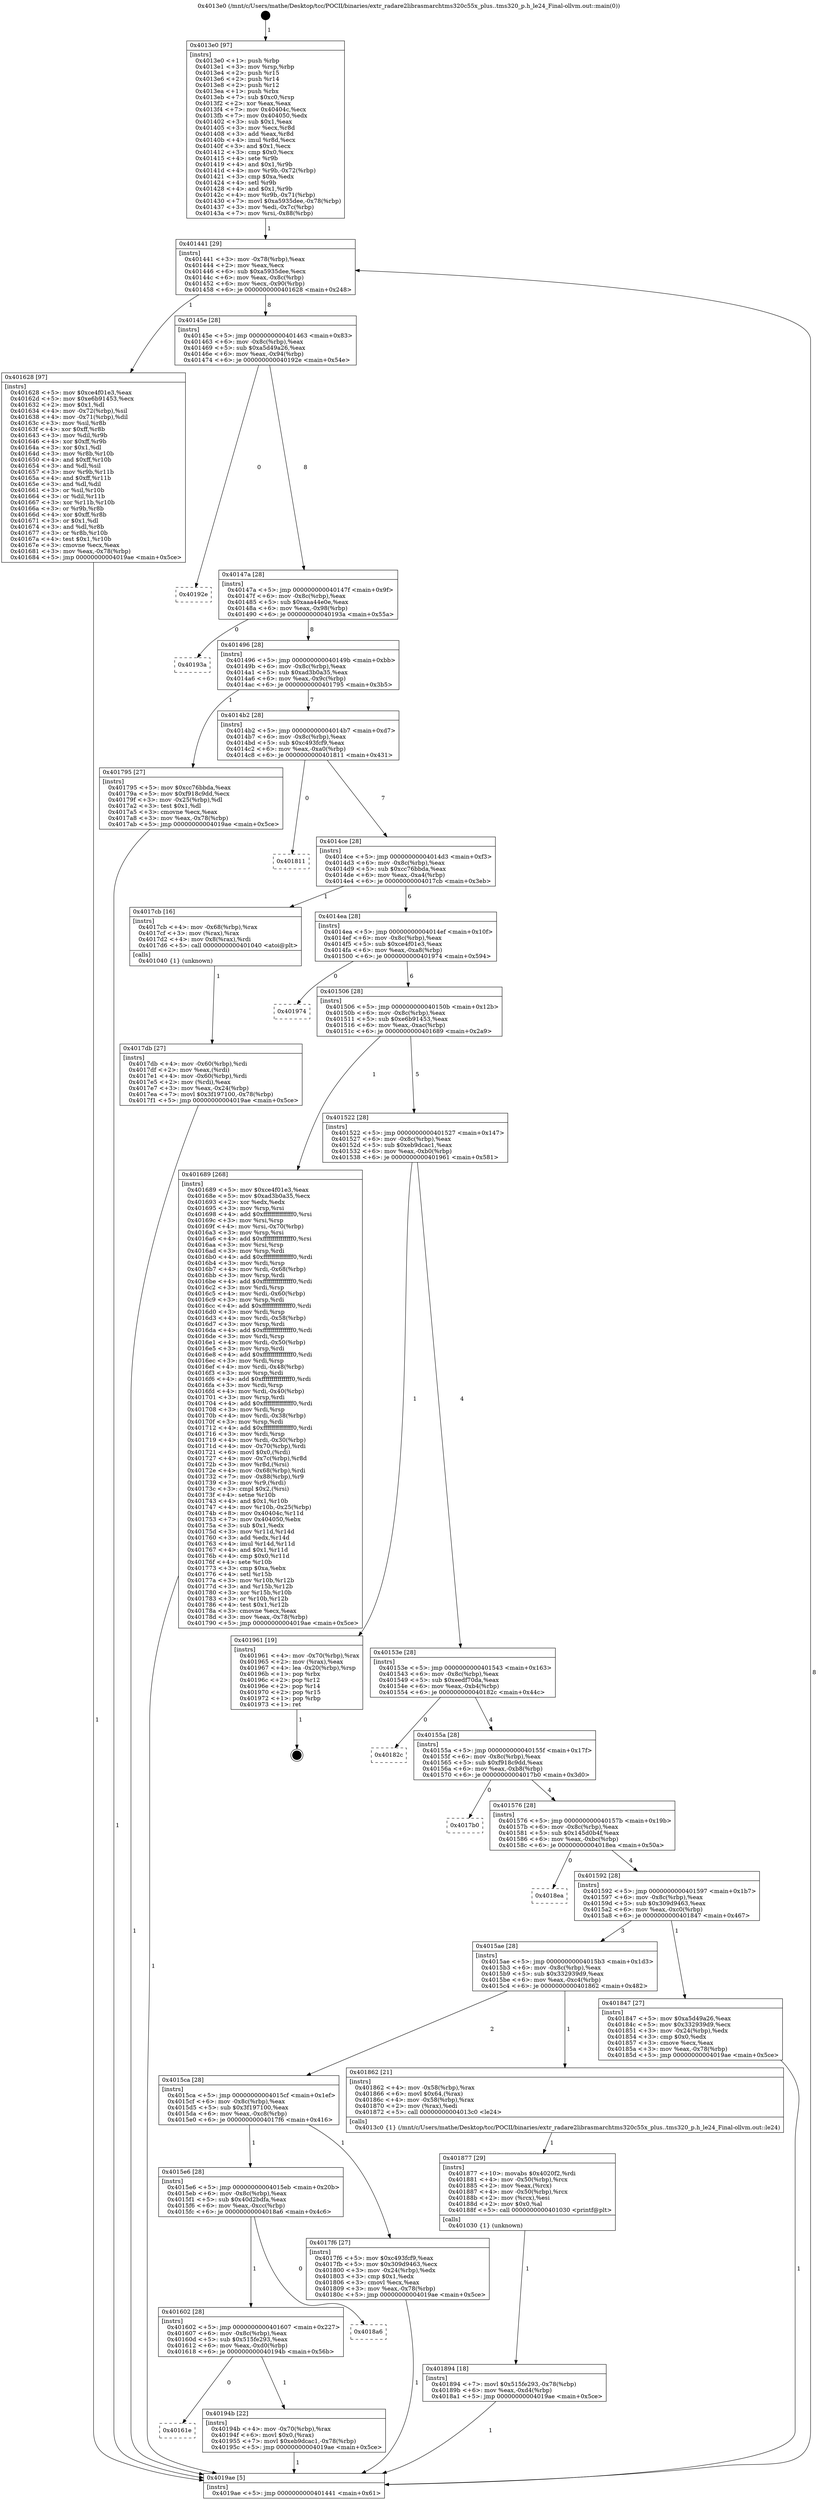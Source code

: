 digraph "0x4013e0" {
  label = "0x4013e0 (/mnt/c/Users/mathe/Desktop/tcc/POCII/binaries/extr_radare2librasmarchtms320c55x_plus..tms320_p.h_le24_Final-ollvm.out::main(0))"
  labelloc = "t"
  node[shape=record]

  Entry [label="",width=0.3,height=0.3,shape=circle,fillcolor=black,style=filled]
  "0x401441" [label="{
     0x401441 [29]\l
     | [instrs]\l
     &nbsp;&nbsp;0x401441 \<+3\>: mov -0x78(%rbp),%eax\l
     &nbsp;&nbsp;0x401444 \<+2\>: mov %eax,%ecx\l
     &nbsp;&nbsp;0x401446 \<+6\>: sub $0xa5935dee,%ecx\l
     &nbsp;&nbsp;0x40144c \<+6\>: mov %eax,-0x8c(%rbp)\l
     &nbsp;&nbsp;0x401452 \<+6\>: mov %ecx,-0x90(%rbp)\l
     &nbsp;&nbsp;0x401458 \<+6\>: je 0000000000401628 \<main+0x248\>\l
  }"]
  "0x401628" [label="{
     0x401628 [97]\l
     | [instrs]\l
     &nbsp;&nbsp;0x401628 \<+5\>: mov $0xce4f01e3,%eax\l
     &nbsp;&nbsp;0x40162d \<+5\>: mov $0xe6b91453,%ecx\l
     &nbsp;&nbsp;0x401632 \<+2\>: mov $0x1,%dl\l
     &nbsp;&nbsp;0x401634 \<+4\>: mov -0x72(%rbp),%sil\l
     &nbsp;&nbsp;0x401638 \<+4\>: mov -0x71(%rbp),%dil\l
     &nbsp;&nbsp;0x40163c \<+3\>: mov %sil,%r8b\l
     &nbsp;&nbsp;0x40163f \<+4\>: xor $0xff,%r8b\l
     &nbsp;&nbsp;0x401643 \<+3\>: mov %dil,%r9b\l
     &nbsp;&nbsp;0x401646 \<+4\>: xor $0xff,%r9b\l
     &nbsp;&nbsp;0x40164a \<+3\>: xor $0x1,%dl\l
     &nbsp;&nbsp;0x40164d \<+3\>: mov %r8b,%r10b\l
     &nbsp;&nbsp;0x401650 \<+4\>: and $0xff,%r10b\l
     &nbsp;&nbsp;0x401654 \<+3\>: and %dl,%sil\l
     &nbsp;&nbsp;0x401657 \<+3\>: mov %r9b,%r11b\l
     &nbsp;&nbsp;0x40165a \<+4\>: and $0xff,%r11b\l
     &nbsp;&nbsp;0x40165e \<+3\>: and %dl,%dil\l
     &nbsp;&nbsp;0x401661 \<+3\>: or %sil,%r10b\l
     &nbsp;&nbsp;0x401664 \<+3\>: or %dil,%r11b\l
     &nbsp;&nbsp;0x401667 \<+3\>: xor %r11b,%r10b\l
     &nbsp;&nbsp;0x40166a \<+3\>: or %r9b,%r8b\l
     &nbsp;&nbsp;0x40166d \<+4\>: xor $0xff,%r8b\l
     &nbsp;&nbsp;0x401671 \<+3\>: or $0x1,%dl\l
     &nbsp;&nbsp;0x401674 \<+3\>: and %dl,%r8b\l
     &nbsp;&nbsp;0x401677 \<+3\>: or %r8b,%r10b\l
     &nbsp;&nbsp;0x40167a \<+4\>: test $0x1,%r10b\l
     &nbsp;&nbsp;0x40167e \<+3\>: cmovne %ecx,%eax\l
     &nbsp;&nbsp;0x401681 \<+3\>: mov %eax,-0x78(%rbp)\l
     &nbsp;&nbsp;0x401684 \<+5\>: jmp 00000000004019ae \<main+0x5ce\>\l
  }"]
  "0x40145e" [label="{
     0x40145e [28]\l
     | [instrs]\l
     &nbsp;&nbsp;0x40145e \<+5\>: jmp 0000000000401463 \<main+0x83\>\l
     &nbsp;&nbsp;0x401463 \<+6\>: mov -0x8c(%rbp),%eax\l
     &nbsp;&nbsp;0x401469 \<+5\>: sub $0xa5d49a26,%eax\l
     &nbsp;&nbsp;0x40146e \<+6\>: mov %eax,-0x94(%rbp)\l
     &nbsp;&nbsp;0x401474 \<+6\>: je 000000000040192e \<main+0x54e\>\l
  }"]
  "0x4019ae" [label="{
     0x4019ae [5]\l
     | [instrs]\l
     &nbsp;&nbsp;0x4019ae \<+5\>: jmp 0000000000401441 \<main+0x61\>\l
  }"]
  "0x4013e0" [label="{
     0x4013e0 [97]\l
     | [instrs]\l
     &nbsp;&nbsp;0x4013e0 \<+1\>: push %rbp\l
     &nbsp;&nbsp;0x4013e1 \<+3\>: mov %rsp,%rbp\l
     &nbsp;&nbsp;0x4013e4 \<+2\>: push %r15\l
     &nbsp;&nbsp;0x4013e6 \<+2\>: push %r14\l
     &nbsp;&nbsp;0x4013e8 \<+2\>: push %r12\l
     &nbsp;&nbsp;0x4013ea \<+1\>: push %rbx\l
     &nbsp;&nbsp;0x4013eb \<+7\>: sub $0xc0,%rsp\l
     &nbsp;&nbsp;0x4013f2 \<+2\>: xor %eax,%eax\l
     &nbsp;&nbsp;0x4013f4 \<+7\>: mov 0x40404c,%ecx\l
     &nbsp;&nbsp;0x4013fb \<+7\>: mov 0x404050,%edx\l
     &nbsp;&nbsp;0x401402 \<+3\>: sub $0x1,%eax\l
     &nbsp;&nbsp;0x401405 \<+3\>: mov %ecx,%r8d\l
     &nbsp;&nbsp;0x401408 \<+3\>: add %eax,%r8d\l
     &nbsp;&nbsp;0x40140b \<+4\>: imul %r8d,%ecx\l
     &nbsp;&nbsp;0x40140f \<+3\>: and $0x1,%ecx\l
     &nbsp;&nbsp;0x401412 \<+3\>: cmp $0x0,%ecx\l
     &nbsp;&nbsp;0x401415 \<+4\>: sete %r9b\l
     &nbsp;&nbsp;0x401419 \<+4\>: and $0x1,%r9b\l
     &nbsp;&nbsp;0x40141d \<+4\>: mov %r9b,-0x72(%rbp)\l
     &nbsp;&nbsp;0x401421 \<+3\>: cmp $0xa,%edx\l
     &nbsp;&nbsp;0x401424 \<+4\>: setl %r9b\l
     &nbsp;&nbsp;0x401428 \<+4\>: and $0x1,%r9b\l
     &nbsp;&nbsp;0x40142c \<+4\>: mov %r9b,-0x71(%rbp)\l
     &nbsp;&nbsp;0x401430 \<+7\>: movl $0xa5935dee,-0x78(%rbp)\l
     &nbsp;&nbsp;0x401437 \<+3\>: mov %edi,-0x7c(%rbp)\l
     &nbsp;&nbsp;0x40143a \<+7\>: mov %rsi,-0x88(%rbp)\l
  }"]
  Exit [label="",width=0.3,height=0.3,shape=circle,fillcolor=black,style=filled,peripheries=2]
  "0x40192e" [label="{
     0x40192e\l
  }", style=dashed]
  "0x40147a" [label="{
     0x40147a [28]\l
     | [instrs]\l
     &nbsp;&nbsp;0x40147a \<+5\>: jmp 000000000040147f \<main+0x9f\>\l
     &nbsp;&nbsp;0x40147f \<+6\>: mov -0x8c(%rbp),%eax\l
     &nbsp;&nbsp;0x401485 \<+5\>: sub $0xaaa44e0e,%eax\l
     &nbsp;&nbsp;0x40148a \<+6\>: mov %eax,-0x98(%rbp)\l
     &nbsp;&nbsp;0x401490 \<+6\>: je 000000000040193a \<main+0x55a\>\l
  }"]
  "0x40161e" [label="{
     0x40161e\l
  }", style=dashed]
  "0x40193a" [label="{
     0x40193a\l
  }", style=dashed]
  "0x401496" [label="{
     0x401496 [28]\l
     | [instrs]\l
     &nbsp;&nbsp;0x401496 \<+5\>: jmp 000000000040149b \<main+0xbb\>\l
     &nbsp;&nbsp;0x40149b \<+6\>: mov -0x8c(%rbp),%eax\l
     &nbsp;&nbsp;0x4014a1 \<+5\>: sub $0xad3b0a35,%eax\l
     &nbsp;&nbsp;0x4014a6 \<+6\>: mov %eax,-0x9c(%rbp)\l
     &nbsp;&nbsp;0x4014ac \<+6\>: je 0000000000401795 \<main+0x3b5\>\l
  }"]
  "0x40194b" [label="{
     0x40194b [22]\l
     | [instrs]\l
     &nbsp;&nbsp;0x40194b \<+4\>: mov -0x70(%rbp),%rax\l
     &nbsp;&nbsp;0x40194f \<+6\>: movl $0x0,(%rax)\l
     &nbsp;&nbsp;0x401955 \<+7\>: movl $0xeb9dcac1,-0x78(%rbp)\l
     &nbsp;&nbsp;0x40195c \<+5\>: jmp 00000000004019ae \<main+0x5ce\>\l
  }"]
  "0x401795" [label="{
     0x401795 [27]\l
     | [instrs]\l
     &nbsp;&nbsp;0x401795 \<+5\>: mov $0xcc76bbda,%eax\l
     &nbsp;&nbsp;0x40179a \<+5\>: mov $0xf918c9dd,%ecx\l
     &nbsp;&nbsp;0x40179f \<+3\>: mov -0x25(%rbp),%dl\l
     &nbsp;&nbsp;0x4017a2 \<+3\>: test $0x1,%dl\l
     &nbsp;&nbsp;0x4017a5 \<+3\>: cmovne %ecx,%eax\l
     &nbsp;&nbsp;0x4017a8 \<+3\>: mov %eax,-0x78(%rbp)\l
     &nbsp;&nbsp;0x4017ab \<+5\>: jmp 00000000004019ae \<main+0x5ce\>\l
  }"]
  "0x4014b2" [label="{
     0x4014b2 [28]\l
     | [instrs]\l
     &nbsp;&nbsp;0x4014b2 \<+5\>: jmp 00000000004014b7 \<main+0xd7\>\l
     &nbsp;&nbsp;0x4014b7 \<+6\>: mov -0x8c(%rbp),%eax\l
     &nbsp;&nbsp;0x4014bd \<+5\>: sub $0xc493fcf9,%eax\l
     &nbsp;&nbsp;0x4014c2 \<+6\>: mov %eax,-0xa0(%rbp)\l
     &nbsp;&nbsp;0x4014c8 \<+6\>: je 0000000000401811 \<main+0x431\>\l
  }"]
  "0x401602" [label="{
     0x401602 [28]\l
     | [instrs]\l
     &nbsp;&nbsp;0x401602 \<+5\>: jmp 0000000000401607 \<main+0x227\>\l
     &nbsp;&nbsp;0x401607 \<+6\>: mov -0x8c(%rbp),%eax\l
     &nbsp;&nbsp;0x40160d \<+5\>: sub $0x515fe293,%eax\l
     &nbsp;&nbsp;0x401612 \<+6\>: mov %eax,-0xd0(%rbp)\l
     &nbsp;&nbsp;0x401618 \<+6\>: je 000000000040194b \<main+0x56b\>\l
  }"]
  "0x401811" [label="{
     0x401811\l
  }", style=dashed]
  "0x4014ce" [label="{
     0x4014ce [28]\l
     | [instrs]\l
     &nbsp;&nbsp;0x4014ce \<+5\>: jmp 00000000004014d3 \<main+0xf3\>\l
     &nbsp;&nbsp;0x4014d3 \<+6\>: mov -0x8c(%rbp),%eax\l
     &nbsp;&nbsp;0x4014d9 \<+5\>: sub $0xcc76bbda,%eax\l
     &nbsp;&nbsp;0x4014de \<+6\>: mov %eax,-0xa4(%rbp)\l
     &nbsp;&nbsp;0x4014e4 \<+6\>: je 00000000004017cb \<main+0x3eb\>\l
  }"]
  "0x4018a6" [label="{
     0x4018a6\l
  }", style=dashed]
  "0x4017cb" [label="{
     0x4017cb [16]\l
     | [instrs]\l
     &nbsp;&nbsp;0x4017cb \<+4\>: mov -0x68(%rbp),%rax\l
     &nbsp;&nbsp;0x4017cf \<+3\>: mov (%rax),%rax\l
     &nbsp;&nbsp;0x4017d2 \<+4\>: mov 0x8(%rax),%rdi\l
     &nbsp;&nbsp;0x4017d6 \<+5\>: call 0000000000401040 \<atoi@plt\>\l
     | [calls]\l
     &nbsp;&nbsp;0x401040 \{1\} (unknown)\l
  }"]
  "0x4014ea" [label="{
     0x4014ea [28]\l
     | [instrs]\l
     &nbsp;&nbsp;0x4014ea \<+5\>: jmp 00000000004014ef \<main+0x10f\>\l
     &nbsp;&nbsp;0x4014ef \<+6\>: mov -0x8c(%rbp),%eax\l
     &nbsp;&nbsp;0x4014f5 \<+5\>: sub $0xce4f01e3,%eax\l
     &nbsp;&nbsp;0x4014fa \<+6\>: mov %eax,-0xa8(%rbp)\l
     &nbsp;&nbsp;0x401500 \<+6\>: je 0000000000401974 \<main+0x594\>\l
  }"]
  "0x401894" [label="{
     0x401894 [18]\l
     | [instrs]\l
     &nbsp;&nbsp;0x401894 \<+7\>: movl $0x515fe293,-0x78(%rbp)\l
     &nbsp;&nbsp;0x40189b \<+6\>: mov %eax,-0xd4(%rbp)\l
     &nbsp;&nbsp;0x4018a1 \<+5\>: jmp 00000000004019ae \<main+0x5ce\>\l
  }"]
  "0x401974" [label="{
     0x401974\l
  }", style=dashed]
  "0x401506" [label="{
     0x401506 [28]\l
     | [instrs]\l
     &nbsp;&nbsp;0x401506 \<+5\>: jmp 000000000040150b \<main+0x12b\>\l
     &nbsp;&nbsp;0x40150b \<+6\>: mov -0x8c(%rbp),%eax\l
     &nbsp;&nbsp;0x401511 \<+5\>: sub $0xe6b91453,%eax\l
     &nbsp;&nbsp;0x401516 \<+6\>: mov %eax,-0xac(%rbp)\l
     &nbsp;&nbsp;0x40151c \<+6\>: je 0000000000401689 \<main+0x2a9\>\l
  }"]
  "0x401877" [label="{
     0x401877 [29]\l
     | [instrs]\l
     &nbsp;&nbsp;0x401877 \<+10\>: movabs $0x4020f2,%rdi\l
     &nbsp;&nbsp;0x401881 \<+4\>: mov -0x50(%rbp),%rcx\l
     &nbsp;&nbsp;0x401885 \<+2\>: mov %eax,(%rcx)\l
     &nbsp;&nbsp;0x401887 \<+4\>: mov -0x50(%rbp),%rcx\l
     &nbsp;&nbsp;0x40188b \<+2\>: mov (%rcx),%esi\l
     &nbsp;&nbsp;0x40188d \<+2\>: mov $0x0,%al\l
     &nbsp;&nbsp;0x40188f \<+5\>: call 0000000000401030 \<printf@plt\>\l
     | [calls]\l
     &nbsp;&nbsp;0x401030 \{1\} (unknown)\l
  }"]
  "0x401689" [label="{
     0x401689 [268]\l
     | [instrs]\l
     &nbsp;&nbsp;0x401689 \<+5\>: mov $0xce4f01e3,%eax\l
     &nbsp;&nbsp;0x40168e \<+5\>: mov $0xad3b0a35,%ecx\l
     &nbsp;&nbsp;0x401693 \<+2\>: xor %edx,%edx\l
     &nbsp;&nbsp;0x401695 \<+3\>: mov %rsp,%rsi\l
     &nbsp;&nbsp;0x401698 \<+4\>: add $0xfffffffffffffff0,%rsi\l
     &nbsp;&nbsp;0x40169c \<+3\>: mov %rsi,%rsp\l
     &nbsp;&nbsp;0x40169f \<+4\>: mov %rsi,-0x70(%rbp)\l
     &nbsp;&nbsp;0x4016a3 \<+3\>: mov %rsp,%rsi\l
     &nbsp;&nbsp;0x4016a6 \<+4\>: add $0xfffffffffffffff0,%rsi\l
     &nbsp;&nbsp;0x4016aa \<+3\>: mov %rsi,%rsp\l
     &nbsp;&nbsp;0x4016ad \<+3\>: mov %rsp,%rdi\l
     &nbsp;&nbsp;0x4016b0 \<+4\>: add $0xfffffffffffffff0,%rdi\l
     &nbsp;&nbsp;0x4016b4 \<+3\>: mov %rdi,%rsp\l
     &nbsp;&nbsp;0x4016b7 \<+4\>: mov %rdi,-0x68(%rbp)\l
     &nbsp;&nbsp;0x4016bb \<+3\>: mov %rsp,%rdi\l
     &nbsp;&nbsp;0x4016be \<+4\>: add $0xfffffffffffffff0,%rdi\l
     &nbsp;&nbsp;0x4016c2 \<+3\>: mov %rdi,%rsp\l
     &nbsp;&nbsp;0x4016c5 \<+4\>: mov %rdi,-0x60(%rbp)\l
     &nbsp;&nbsp;0x4016c9 \<+3\>: mov %rsp,%rdi\l
     &nbsp;&nbsp;0x4016cc \<+4\>: add $0xfffffffffffffff0,%rdi\l
     &nbsp;&nbsp;0x4016d0 \<+3\>: mov %rdi,%rsp\l
     &nbsp;&nbsp;0x4016d3 \<+4\>: mov %rdi,-0x58(%rbp)\l
     &nbsp;&nbsp;0x4016d7 \<+3\>: mov %rsp,%rdi\l
     &nbsp;&nbsp;0x4016da \<+4\>: add $0xfffffffffffffff0,%rdi\l
     &nbsp;&nbsp;0x4016de \<+3\>: mov %rdi,%rsp\l
     &nbsp;&nbsp;0x4016e1 \<+4\>: mov %rdi,-0x50(%rbp)\l
     &nbsp;&nbsp;0x4016e5 \<+3\>: mov %rsp,%rdi\l
     &nbsp;&nbsp;0x4016e8 \<+4\>: add $0xfffffffffffffff0,%rdi\l
     &nbsp;&nbsp;0x4016ec \<+3\>: mov %rdi,%rsp\l
     &nbsp;&nbsp;0x4016ef \<+4\>: mov %rdi,-0x48(%rbp)\l
     &nbsp;&nbsp;0x4016f3 \<+3\>: mov %rsp,%rdi\l
     &nbsp;&nbsp;0x4016f6 \<+4\>: add $0xfffffffffffffff0,%rdi\l
     &nbsp;&nbsp;0x4016fa \<+3\>: mov %rdi,%rsp\l
     &nbsp;&nbsp;0x4016fd \<+4\>: mov %rdi,-0x40(%rbp)\l
     &nbsp;&nbsp;0x401701 \<+3\>: mov %rsp,%rdi\l
     &nbsp;&nbsp;0x401704 \<+4\>: add $0xfffffffffffffff0,%rdi\l
     &nbsp;&nbsp;0x401708 \<+3\>: mov %rdi,%rsp\l
     &nbsp;&nbsp;0x40170b \<+4\>: mov %rdi,-0x38(%rbp)\l
     &nbsp;&nbsp;0x40170f \<+3\>: mov %rsp,%rdi\l
     &nbsp;&nbsp;0x401712 \<+4\>: add $0xfffffffffffffff0,%rdi\l
     &nbsp;&nbsp;0x401716 \<+3\>: mov %rdi,%rsp\l
     &nbsp;&nbsp;0x401719 \<+4\>: mov %rdi,-0x30(%rbp)\l
     &nbsp;&nbsp;0x40171d \<+4\>: mov -0x70(%rbp),%rdi\l
     &nbsp;&nbsp;0x401721 \<+6\>: movl $0x0,(%rdi)\l
     &nbsp;&nbsp;0x401727 \<+4\>: mov -0x7c(%rbp),%r8d\l
     &nbsp;&nbsp;0x40172b \<+3\>: mov %r8d,(%rsi)\l
     &nbsp;&nbsp;0x40172e \<+4\>: mov -0x68(%rbp),%rdi\l
     &nbsp;&nbsp;0x401732 \<+7\>: mov -0x88(%rbp),%r9\l
     &nbsp;&nbsp;0x401739 \<+3\>: mov %r9,(%rdi)\l
     &nbsp;&nbsp;0x40173c \<+3\>: cmpl $0x2,(%rsi)\l
     &nbsp;&nbsp;0x40173f \<+4\>: setne %r10b\l
     &nbsp;&nbsp;0x401743 \<+4\>: and $0x1,%r10b\l
     &nbsp;&nbsp;0x401747 \<+4\>: mov %r10b,-0x25(%rbp)\l
     &nbsp;&nbsp;0x40174b \<+8\>: mov 0x40404c,%r11d\l
     &nbsp;&nbsp;0x401753 \<+7\>: mov 0x404050,%ebx\l
     &nbsp;&nbsp;0x40175a \<+3\>: sub $0x1,%edx\l
     &nbsp;&nbsp;0x40175d \<+3\>: mov %r11d,%r14d\l
     &nbsp;&nbsp;0x401760 \<+3\>: add %edx,%r14d\l
     &nbsp;&nbsp;0x401763 \<+4\>: imul %r14d,%r11d\l
     &nbsp;&nbsp;0x401767 \<+4\>: and $0x1,%r11d\l
     &nbsp;&nbsp;0x40176b \<+4\>: cmp $0x0,%r11d\l
     &nbsp;&nbsp;0x40176f \<+4\>: sete %r10b\l
     &nbsp;&nbsp;0x401773 \<+3\>: cmp $0xa,%ebx\l
     &nbsp;&nbsp;0x401776 \<+4\>: setl %r15b\l
     &nbsp;&nbsp;0x40177a \<+3\>: mov %r10b,%r12b\l
     &nbsp;&nbsp;0x40177d \<+3\>: and %r15b,%r12b\l
     &nbsp;&nbsp;0x401780 \<+3\>: xor %r15b,%r10b\l
     &nbsp;&nbsp;0x401783 \<+3\>: or %r10b,%r12b\l
     &nbsp;&nbsp;0x401786 \<+4\>: test $0x1,%r12b\l
     &nbsp;&nbsp;0x40178a \<+3\>: cmovne %ecx,%eax\l
     &nbsp;&nbsp;0x40178d \<+3\>: mov %eax,-0x78(%rbp)\l
     &nbsp;&nbsp;0x401790 \<+5\>: jmp 00000000004019ae \<main+0x5ce\>\l
  }"]
  "0x401522" [label="{
     0x401522 [28]\l
     | [instrs]\l
     &nbsp;&nbsp;0x401522 \<+5\>: jmp 0000000000401527 \<main+0x147\>\l
     &nbsp;&nbsp;0x401527 \<+6\>: mov -0x8c(%rbp),%eax\l
     &nbsp;&nbsp;0x40152d \<+5\>: sub $0xeb9dcac1,%eax\l
     &nbsp;&nbsp;0x401532 \<+6\>: mov %eax,-0xb0(%rbp)\l
     &nbsp;&nbsp;0x401538 \<+6\>: je 0000000000401961 \<main+0x581\>\l
  }"]
  "0x4015e6" [label="{
     0x4015e6 [28]\l
     | [instrs]\l
     &nbsp;&nbsp;0x4015e6 \<+5\>: jmp 00000000004015eb \<main+0x20b\>\l
     &nbsp;&nbsp;0x4015eb \<+6\>: mov -0x8c(%rbp),%eax\l
     &nbsp;&nbsp;0x4015f1 \<+5\>: sub $0x40d2bdfa,%eax\l
     &nbsp;&nbsp;0x4015f6 \<+6\>: mov %eax,-0xcc(%rbp)\l
     &nbsp;&nbsp;0x4015fc \<+6\>: je 00000000004018a6 \<main+0x4c6\>\l
  }"]
  "0x4017db" [label="{
     0x4017db [27]\l
     | [instrs]\l
     &nbsp;&nbsp;0x4017db \<+4\>: mov -0x60(%rbp),%rdi\l
     &nbsp;&nbsp;0x4017df \<+2\>: mov %eax,(%rdi)\l
     &nbsp;&nbsp;0x4017e1 \<+4\>: mov -0x60(%rbp),%rdi\l
     &nbsp;&nbsp;0x4017e5 \<+2\>: mov (%rdi),%eax\l
     &nbsp;&nbsp;0x4017e7 \<+3\>: mov %eax,-0x24(%rbp)\l
     &nbsp;&nbsp;0x4017ea \<+7\>: movl $0x3f197100,-0x78(%rbp)\l
     &nbsp;&nbsp;0x4017f1 \<+5\>: jmp 00000000004019ae \<main+0x5ce\>\l
  }"]
  "0x4017f6" [label="{
     0x4017f6 [27]\l
     | [instrs]\l
     &nbsp;&nbsp;0x4017f6 \<+5\>: mov $0xc493fcf9,%eax\l
     &nbsp;&nbsp;0x4017fb \<+5\>: mov $0x309d9463,%ecx\l
     &nbsp;&nbsp;0x401800 \<+3\>: mov -0x24(%rbp),%edx\l
     &nbsp;&nbsp;0x401803 \<+3\>: cmp $0x1,%edx\l
     &nbsp;&nbsp;0x401806 \<+3\>: cmovl %ecx,%eax\l
     &nbsp;&nbsp;0x401809 \<+3\>: mov %eax,-0x78(%rbp)\l
     &nbsp;&nbsp;0x40180c \<+5\>: jmp 00000000004019ae \<main+0x5ce\>\l
  }"]
  "0x401961" [label="{
     0x401961 [19]\l
     | [instrs]\l
     &nbsp;&nbsp;0x401961 \<+4\>: mov -0x70(%rbp),%rax\l
     &nbsp;&nbsp;0x401965 \<+2\>: mov (%rax),%eax\l
     &nbsp;&nbsp;0x401967 \<+4\>: lea -0x20(%rbp),%rsp\l
     &nbsp;&nbsp;0x40196b \<+1\>: pop %rbx\l
     &nbsp;&nbsp;0x40196c \<+2\>: pop %r12\l
     &nbsp;&nbsp;0x40196e \<+2\>: pop %r14\l
     &nbsp;&nbsp;0x401970 \<+2\>: pop %r15\l
     &nbsp;&nbsp;0x401972 \<+1\>: pop %rbp\l
     &nbsp;&nbsp;0x401973 \<+1\>: ret\l
  }"]
  "0x40153e" [label="{
     0x40153e [28]\l
     | [instrs]\l
     &nbsp;&nbsp;0x40153e \<+5\>: jmp 0000000000401543 \<main+0x163\>\l
     &nbsp;&nbsp;0x401543 \<+6\>: mov -0x8c(%rbp),%eax\l
     &nbsp;&nbsp;0x401549 \<+5\>: sub $0xeedf70da,%eax\l
     &nbsp;&nbsp;0x40154e \<+6\>: mov %eax,-0xb4(%rbp)\l
     &nbsp;&nbsp;0x401554 \<+6\>: je 000000000040182c \<main+0x44c\>\l
  }"]
  "0x4015ca" [label="{
     0x4015ca [28]\l
     | [instrs]\l
     &nbsp;&nbsp;0x4015ca \<+5\>: jmp 00000000004015cf \<main+0x1ef\>\l
     &nbsp;&nbsp;0x4015cf \<+6\>: mov -0x8c(%rbp),%eax\l
     &nbsp;&nbsp;0x4015d5 \<+5\>: sub $0x3f197100,%eax\l
     &nbsp;&nbsp;0x4015da \<+6\>: mov %eax,-0xc8(%rbp)\l
     &nbsp;&nbsp;0x4015e0 \<+6\>: je 00000000004017f6 \<main+0x416\>\l
  }"]
  "0x40182c" [label="{
     0x40182c\l
  }", style=dashed]
  "0x40155a" [label="{
     0x40155a [28]\l
     | [instrs]\l
     &nbsp;&nbsp;0x40155a \<+5\>: jmp 000000000040155f \<main+0x17f\>\l
     &nbsp;&nbsp;0x40155f \<+6\>: mov -0x8c(%rbp),%eax\l
     &nbsp;&nbsp;0x401565 \<+5\>: sub $0xf918c9dd,%eax\l
     &nbsp;&nbsp;0x40156a \<+6\>: mov %eax,-0xb8(%rbp)\l
     &nbsp;&nbsp;0x401570 \<+6\>: je 00000000004017b0 \<main+0x3d0\>\l
  }"]
  "0x401862" [label="{
     0x401862 [21]\l
     | [instrs]\l
     &nbsp;&nbsp;0x401862 \<+4\>: mov -0x58(%rbp),%rax\l
     &nbsp;&nbsp;0x401866 \<+6\>: movl $0x64,(%rax)\l
     &nbsp;&nbsp;0x40186c \<+4\>: mov -0x58(%rbp),%rax\l
     &nbsp;&nbsp;0x401870 \<+2\>: mov (%rax),%edi\l
     &nbsp;&nbsp;0x401872 \<+5\>: call 00000000004013c0 \<le24\>\l
     | [calls]\l
     &nbsp;&nbsp;0x4013c0 \{1\} (/mnt/c/Users/mathe/Desktop/tcc/POCII/binaries/extr_radare2librasmarchtms320c55x_plus..tms320_p.h_le24_Final-ollvm.out::le24)\l
  }"]
  "0x4017b0" [label="{
     0x4017b0\l
  }", style=dashed]
  "0x401576" [label="{
     0x401576 [28]\l
     | [instrs]\l
     &nbsp;&nbsp;0x401576 \<+5\>: jmp 000000000040157b \<main+0x19b\>\l
     &nbsp;&nbsp;0x40157b \<+6\>: mov -0x8c(%rbp),%eax\l
     &nbsp;&nbsp;0x401581 \<+5\>: sub $0x145d0b4f,%eax\l
     &nbsp;&nbsp;0x401586 \<+6\>: mov %eax,-0xbc(%rbp)\l
     &nbsp;&nbsp;0x40158c \<+6\>: je 00000000004018ea \<main+0x50a\>\l
  }"]
  "0x4015ae" [label="{
     0x4015ae [28]\l
     | [instrs]\l
     &nbsp;&nbsp;0x4015ae \<+5\>: jmp 00000000004015b3 \<main+0x1d3\>\l
     &nbsp;&nbsp;0x4015b3 \<+6\>: mov -0x8c(%rbp),%eax\l
     &nbsp;&nbsp;0x4015b9 \<+5\>: sub $0x332939d9,%eax\l
     &nbsp;&nbsp;0x4015be \<+6\>: mov %eax,-0xc4(%rbp)\l
     &nbsp;&nbsp;0x4015c4 \<+6\>: je 0000000000401862 \<main+0x482\>\l
  }"]
  "0x4018ea" [label="{
     0x4018ea\l
  }", style=dashed]
  "0x401592" [label="{
     0x401592 [28]\l
     | [instrs]\l
     &nbsp;&nbsp;0x401592 \<+5\>: jmp 0000000000401597 \<main+0x1b7\>\l
     &nbsp;&nbsp;0x401597 \<+6\>: mov -0x8c(%rbp),%eax\l
     &nbsp;&nbsp;0x40159d \<+5\>: sub $0x309d9463,%eax\l
     &nbsp;&nbsp;0x4015a2 \<+6\>: mov %eax,-0xc0(%rbp)\l
     &nbsp;&nbsp;0x4015a8 \<+6\>: je 0000000000401847 \<main+0x467\>\l
  }"]
  "0x401847" [label="{
     0x401847 [27]\l
     | [instrs]\l
     &nbsp;&nbsp;0x401847 \<+5\>: mov $0xa5d49a26,%eax\l
     &nbsp;&nbsp;0x40184c \<+5\>: mov $0x332939d9,%ecx\l
     &nbsp;&nbsp;0x401851 \<+3\>: mov -0x24(%rbp),%edx\l
     &nbsp;&nbsp;0x401854 \<+3\>: cmp $0x0,%edx\l
     &nbsp;&nbsp;0x401857 \<+3\>: cmove %ecx,%eax\l
     &nbsp;&nbsp;0x40185a \<+3\>: mov %eax,-0x78(%rbp)\l
     &nbsp;&nbsp;0x40185d \<+5\>: jmp 00000000004019ae \<main+0x5ce\>\l
  }"]
  Entry -> "0x4013e0" [label=" 1"]
  "0x401441" -> "0x401628" [label=" 1"]
  "0x401441" -> "0x40145e" [label=" 8"]
  "0x401628" -> "0x4019ae" [label=" 1"]
  "0x4013e0" -> "0x401441" [label=" 1"]
  "0x4019ae" -> "0x401441" [label=" 8"]
  "0x401961" -> Exit [label=" 1"]
  "0x40145e" -> "0x40192e" [label=" 0"]
  "0x40145e" -> "0x40147a" [label=" 8"]
  "0x40194b" -> "0x4019ae" [label=" 1"]
  "0x40147a" -> "0x40193a" [label=" 0"]
  "0x40147a" -> "0x401496" [label=" 8"]
  "0x401602" -> "0x40161e" [label=" 0"]
  "0x401496" -> "0x401795" [label=" 1"]
  "0x401496" -> "0x4014b2" [label=" 7"]
  "0x401602" -> "0x40194b" [label=" 1"]
  "0x4014b2" -> "0x401811" [label=" 0"]
  "0x4014b2" -> "0x4014ce" [label=" 7"]
  "0x4015e6" -> "0x401602" [label=" 1"]
  "0x4014ce" -> "0x4017cb" [label=" 1"]
  "0x4014ce" -> "0x4014ea" [label=" 6"]
  "0x4015e6" -> "0x4018a6" [label=" 0"]
  "0x4014ea" -> "0x401974" [label=" 0"]
  "0x4014ea" -> "0x401506" [label=" 6"]
  "0x401894" -> "0x4019ae" [label=" 1"]
  "0x401506" -> "0x401689" [label=" 1"]
  "0x401506" -> "0x401522" [label=" 5"]
  "0x401877" -> "0x401894" [label=" 1"]
  "0x401689" -> "0x4019ae" [label=" 1"]
  "0x401795" -> "0x4019ae" [label=" 1"]
  "0x4017cb" -> "0x4017db" [label=" 1"]
  "0x4017db" -> "0x4019ae" [label=" 1"]
  "0x401862" -> "0x401877" [label=" 1"]
  "0x401522" -> "0x401961" [label=" 1"]
  "0x401522" -> "0x40153e" [label=" 4"]
  "0x401847" -> "0x4019ae" [label=" 1"]
  "0x40153e" -> "0x40182c" [label=" 0"]
  "0x40153e" -> "0x40155a" [label=" 4"]
  "0x4015ca" -> "0x4015e6" [label=" 1"]
  "0x40155a" -> "0x4017b0" [label=" 0"]
  "0x40155a" -> "0x401576" [label=" 4"]
  "0x4015ca" -> "0x4017f6" [label=" 1"]
  "0x401576" -> "0x4018ea" [label=" 0"]
  "0x401576" -> "0x401592" [label=" 4"]
  "0x4015ae" -> "0x4015ca" [label=" 2"]
  "0x401592" -> "0x401847" [label=" 1"]
  "0x401592" -> "0x4015ae" [label=" 3"]
  "0x4017f6" -> "0x4019ae" [label=" 1"]
  "0x4015ae" -> "0x401862" [label=" 1"]
}
